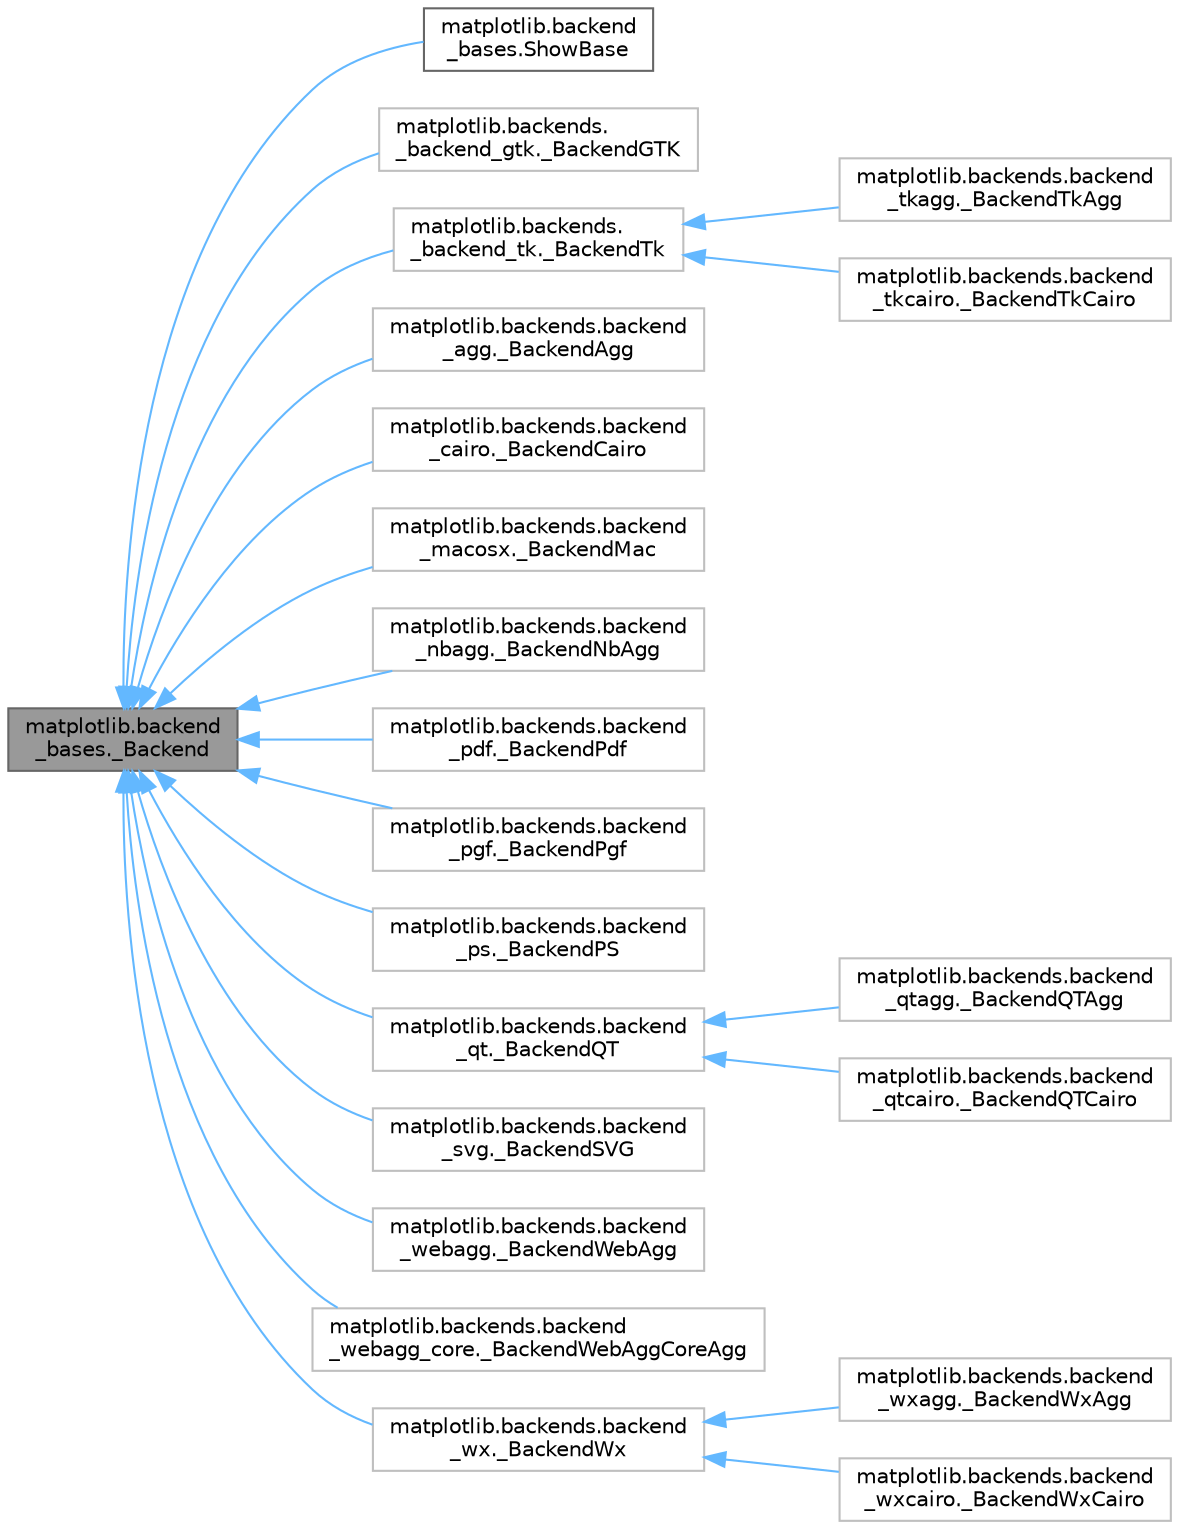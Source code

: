 digraph "matplotlib.backend_bases._Backend"
{
 // LATEX_PDF_SIZE
  bgcolor="transparent";
  edge [fontname=Helvetica,fontsize=10,labelfontname=Helvetica,labelfontsize=10];
  node [fontname=Helvetica,fontsize=10,shape=box,height=0.2,width=0.4];
  rankdir="LR";
  Node1 [id="Node000001",label="matplotlib.backend\l_bases._Backend",height=0.2,width=0.4,color="gray40", fillcolor="grey60", style="filled", fontcolor="black",tooltip=" "];
  Node1 -> Node2 [id="edge1_Node000001_Node000002",dir="back",color="steelblue1",style="solid",tooltip=" "];
  Node2 [id="Node000002",label="matplotlib.backend\l_bases.ShowBase",height=0.2,width=0.4,color="gray40", fillcolor="white", style="filled",URL="$d1/dae/classmatplotlib_1_1backend__bases_1_1ShowBase.html",tooltip=" "];
  Node1 -> Node3 [id="edge2_Node000001_Node000003",dir="back",color="steelblue1",style="solid",tooltip=" "];
  Node3 [id="Node000003",label="matplotlib.backends.\l_backend_gtk._BackendGTK",height=0.2,width=0.4,color="grey75", fillcolor="white", style="filled",URL="$db/dbe/classmatplotlib_1_1backends_1_1__backend__gtk_1_1__BackendGTK.html",tooltip=" "];
  Node1 -> Node4 [id="edge3_Node000001_Node000004",dir="back",color="steelblue1",style="solid",tooltip=" "];
  Node4 [id="Node000004",label="matplotlib.backends.\l_backend_tk._BackendTk",height=0.2,width=0.4,color="grey75", fillcolor="white", style="filled",URL="$d1/da5/classmatplotlib_1_1backends_1_1__backend__tk_1_1__BackendTk.html",tooltip=" "];
  Node4 -> Node5 [id="edge4_Node000004_Node000005",dir="back",color="steelblue1",style="solid",tooltip=" "];
  Node5 [id="Node000005",label="matplotlib.backends.backend\l_tkagg._BackendTkAgg",height=0.2,width=0.4,color="grey75", fillcolor="white", style="filled",URL="$dc/d3f/classmatplotlib_1_1backends_1_1backend__tkagg_1_1__BackendTkAgg.html",tooltip=" "];
  Node4 -> Node6 [id="edge5_Node000004_Node000006",dir="back",color="steelblue1",style="solid",tooltip=" "];
  Node6 [id="Node000006",label="matplotlib.backends.backend\l_tkcairo._BackendTkCairo",height=0.2,width=0.4,color="grey75", fillcolor="white", style="filled",URL="$d9/db8/classmatplotlib_1_1backends_1_1backend__tkcairo_1_1__BackendTkCairo.html",tooltip=" "];
  Node1 -> Node7 [id="edge6_Node000001_Node000007",dir="back",color="steelblue1",style="solid",tooltip=" "];
  Node7 [id="Node000007",label="matplotlib.backends.backend\l_agg._BackendAgg",height=0.2,width=0.4,color="grey75", fillcolor="white", style="filled",URL="$de/de8/classmatplotlib_1_1backends_1_1backend__agg_1_1__BackendAgg.html",tooltip=" "];
  Node1 -> Node8 [id="edge7_Node000001_Node000008",dir="back",color="steelblue1",style="solid",tooltip=" "];
  Node8 [id="Node000008",label="matplotlib.backends.backend\l_cairo._BackendCairo",height=0.2,width=0.4,color="grey75", fillcolor="white", style="filled",URL="$d5/dd7/classmatplotlib_1_1backends_1_1backend__cairo_1_1__BackendCairo.html",tooltip=" "];
  Node1 -> Node9 [id="edge8_Node000001_Node000009",dir="back",color="steelblue1",style="solid",tooltip=" "];
  Node9 [id="Node000009",label="matplotlib.backends.backend\l_macosx._BackendMac",height=0.2,width=0.4,color="grey75", fillcolor="white", style="filled",URL="$dc/d47/classmatplotlib_1_1backends_1_1backend__macosx_1_1__BackendMac.html",tooltip=" "];
  Node1 -> Node10 [id="edge9_Node000001_Node000010",dir="back",color="steelblue1",style="solid",tooltip=" "];
  Node10 [id="Node000010",label="matplotlib.backends.backend\l_nbagg._BackendNbAgg",height=0.2,width=0.4,color="grey75", fillcolor="white", style="filled",URL="$d9/d63/classmatplotlib_1_1backends_1_1backend__nbagg_1_1__BackendNbAgg.html",tooltip=" "];
  Node1 -> Node11 [id="edge10_Node000001_Node000011",dir="back",color="steelblue1",style="solid",tooltip=" "];
  Node11 [id="Node000011",label="matplotlib.backends.backend\l_pdf._BackendPdf",height=0.2,width=0.4,color="grey75", fillcolor="white", style="filled",URL="$d6/d29/classmatplotlib_1_1backends_1_1backend__pdf_1_1__BackendPdf.html",tooltip=" "];
  Node1 -> Node12 [id="edge11_Node000001_Node000012",dir="back",color="steelblue1",style="solid",tooltip=" "];
  Node12 [id="Node000012",label="matplotlib.backends.backend\l_pgf._BackendPgf",height=0.2,width=0.4,color="grey75", fillcolor="white", style="filled",URL="$dc/d17/classmatplotlib_1_1backends_1_1backend__pgf_1_1__BackendPgf.html",tooltip=" "];
  Node1 -> Node13 [id="edge12_Node000001_Node000013",dir="back",color="steelblue1",style="solid",tooltip=" "];
  Node13 [id="Node000013",label="matplotlib.backends.backend\l_ps._BackendPS",height=0.2,width=0.4,color="grey75", fillcolor="white", style="filled",URL="$da/dca/classmatplotlib_1_1backends_1_1backend__ps_1_1__BackendPS.html",tooltip=" "];
  Node1 -> Node14 [id="edge13_Node000001_Node000014",dir="back",color="steelblue1",style="solid",tooltip=" "];
  Node14 [id="Node000014",label="matplotlib.backends.backend\l_qt._BackendQT",height=0.2,width=0.4,color="grey75", fillcolor="white", style="filled",URL="$d1/d56/classmatplotlib_1_1backends_1_1backend__qt_1_1__BackendQT.html",tooltip=" "];
  Node14 -> Node15 [id="edge14_Node000014_Node000015",dir="back",color="steelblue1",style="solid",tooltip=" "];
  Node15 [id="Node000015",label="matplotlib.backends.backend\l_qtagg._BackendQTAgg",height=0.2,width=0.4,color="grey75", fillcolor="white", style="filled",URL="$df/d86/classmatplotlib_1_1backends_1_1backend__qtagg_1_1__BackendQTAgg.html",tooltip=" "];
  Node14 -> Node16 [id="edge15_Node000014_Node000016",dir="back",color="steelblue1",style="solid",tooltip=" "];
  Node16 [id="Node000016",label="matplotlib.backends.backend\l_qtcairo._BackendQTCairo",height=0.2,width=0.4,color="grey75", fillcolor="white", style="filled",URL="$db/d72/classmatplotlib_1_1backends_1_1backend__qtcairo_1_1__BackendQTCairo.html",tooltip=" "];
  Node1 -> Node17 [id="edge16_Node000001_Node000017",dir="back",color="steelblue1",style="solid",tooltip=" "];
  Node17 [id="Node000017",label="matplotlib.backends.backend\l_svg._BackendSVG",height=0.2,width=0.4,color="grey75", fillcolor="white", style="filled",URL="$d5/dc8/classmatplotlib_1_1backends_1_1backend__svg_1_1__BackendSVG.html",tooltip=" "];
  Node1 -> Node18 [id="edge17_Node000001_Node000018",dir="back",color="steelblue1",style="solid",tooltip=" "];
  Node18 [id="Node000018",label="matplotlib.backends.backend\l_webagg._BackendWebAgg",height=0.2,width=0.4,color="grey75", fillcolor="white", style="filled",URL="$d9/d7c/classmatplotlib_1_1backends_1_1backend__webagg_1_1__BackendWebAgg.html",tooltip=" "];
  Node1 -> Node19 [id="edge18_Node000001_Node000019",dir="back",color="steelblue1",style="solid",tooltip=" "];
  Node19 [id="Node000019",label="matplotlib.backends.backend\l_webagg_core._BackendWebAggCoreAgg",height=0.2,width=0.4,color="grey75", fillcolor="white", style="filled",URL="$d5/d75/classmatplotlib_1_1backends_1_1backend__webagg__core_1_1__BackendWebAggCoreAgg.html",tooltip=" "];
  Node1 -> Node20 [id="edge19_Node000001_Node000020",dir="back",color="steelblue1",style="solid",tooltip=" "];
  Node20 [id="Node000020",label="matplotlib.backends.backend\l_wx._BackendWx",height=0.2,width=0.4,color="grey75", fillcolor="white", style="filled",URL="$d2/deb/classmatplotlib_1_1backends_1_1backend__wx_1_1__BackendWx.html",tooltip=" "];
  Node20 -> Node21 [id="edge20_Node000020_Node000021",dir="back",color="steelblue1",style="solid",tooltip=" "];
  Node21 [id="Node000021",label="matplotlib.backends.backend\l_wxagg._BackendWxAgg",height=0.2,width=0.4,color="grey75", fillcolor="white", style="filled",URL="$df/d1a/classmatplotlib_1_1backends_1_1backend__wxagg_1_1__BackendWxAgg.html",tooltip=" "];
  Node20 -> Node22 [id="edge21_Node000020_Node000022",dir="back",color="steelblue1",style="solid",tooltip=" "];
  Node22 [id="Node000022",label="matplotlib.backends.backend\l_wxcairo._BackendWxCairo",height=0.2,width=0.4,color="grey75", fillcolor="white", style="filled",URL="$d6/da7/classmatplotlib_1_1backends_1_1backend__wxcairo_1_1__BackendWxCairo.html",tooltip=" "];
}
